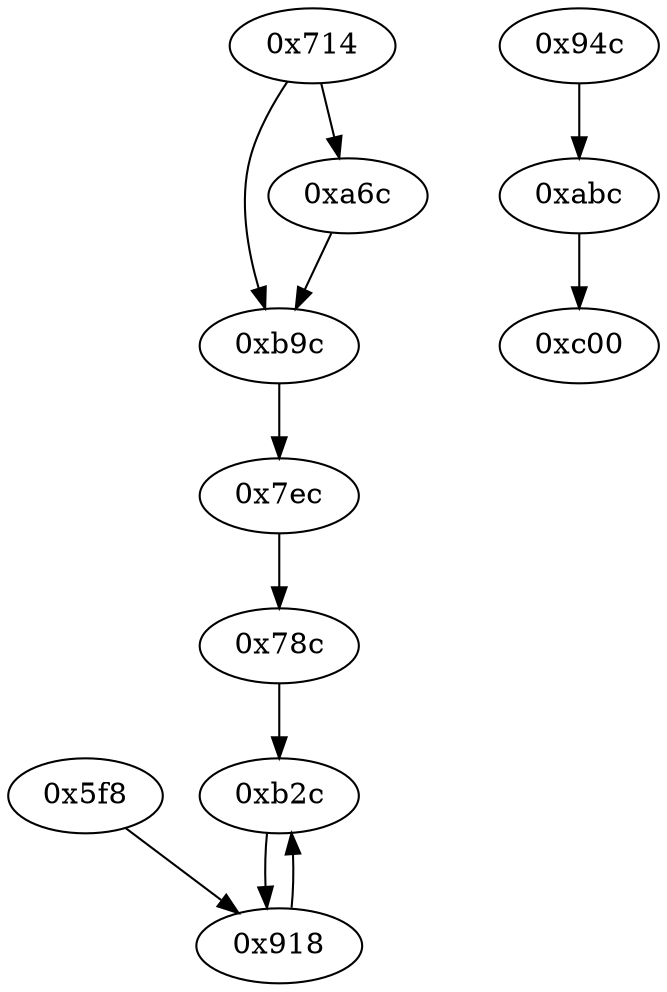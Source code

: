strict digraph "" {
	graph ["edge"="{}",
		file="/Users/mark/Documents/deobfus-2019-ccs/ALL-CFG/small-programs/1b-4-2-1-0-dc-1-1-0/1528_recovered.dot",
		"graph"="{u'file': u'/Users/mark/Documents/deobfus-2019-ccs/ALL-CFG/small-programs/1b-4-2-1-0-dc-1-1-0/1528_recovered.dot'}",
		"node"="{u'opcode': u''}"
	];
	"0xb9c"	 [opcode="[u'ldr', u'ldr', u'str', u'ldr', u'ldr', u'ldr', u'sub', u'mov', u'mul', u'mov', u'mvn', u'orr', u'cmp', u'mov', u'cmn', u'mov', \
u'teq', u'ldr', u'mov', u'cmn', u'mov', u'mov', u'cmp', u'mov', u'b']"];
	"0x7ec"	 [opcode="[u'ldr', u'ldr', u'ldr', u'ldr', u'sub', u'add', u'add', u'str', u'ldr', u'rsb', u'rsb', u'str', u'ldr', u'ldr', u'ldr', u'sub', \
u'sub', u'add', u'mul', u'eor', u'and', u'ldr', u'ldr', u'ldr', u'mov', u'mov', u'cmp', u'mov', u'cmp', u'mov', u'mov', u'cmp', \
u'mov', u'mov', u'b']"];
	"0xb9c" -> "0x7ec";
	"0x714"	 [opcode="[u'ldr', u'ldr', u'cmp', u'ldr', u'mov', u'ldr', u'str', u'b']"];
	"0x714" -> "0xb9c";
	"0xa6c"	 [opcode="[u'ldr', u'ldr', u'add', u'add', u'sub', u'str', u'ldr', u'b']"];
	"0x714" -> "0xa6c";
	"0x918"	 [opcode="[u'ldrb', u'ldrb', u'ldr', u'eor', u'tst', u'mov', u'mov', u'cmp', u'mov', u'mov', u'cmp', u'mov', u'b']"];
	"0xb2c"	 [opcode="[u'ldr', u'str', u'ldr', u'str', u'ldr', u'ldr', u'ldr', u'sub', u'sub', u'add', u'mul', u'mvn', u'ldr', u'orr', u'mov', u'cmn', \
u'mov', u'ldr', u'cmp', u'mov', u'mov', u'mov', u'cmn', u'mov', u'mov', u'teq', u'mov', u'b']"];
	"0x918" -> "0xb2c";
	"0xa6c" -> "0xb9c";
	"0xb2c" -> "0x918";
	"0x94c"	 [opcode="[u'ldr', u'mov', u'ldr', u'ldr', u'add', u'sub', u'sub', u'mul', u'mov', u'eor', u'and', u'ldr', u'mov', u'ldr', u'cmp', u'mov', \
u'teq', u'ldr', u'mov', u'cmp', u'mov', u'mov', u'cmp', u'mov', u'b']"];
	"0xabc"	 [opcode="[u'ldr', u'ldr', u'bl', u'ldr', u'mov', u'ldr', u'ldr', u'add', u'sub', u'sub', u'mul', u'eor', u'and', u'ldr', u'mov', u'mov', \
u'ldr', u'ldr', u'cmp', u'mov', u'teq', u'ldr', u'mov', u'cmp', u'mov', u'cmp', u'mov', u'b']"];
	"0x94c" -> "0xabc";
	"0x5f8"	 [opcode="[u'push', u'add', u'sub', u'str', u'ldr', u'mvn', u'ldr', u'ldr', u'sub', u'sub', u'add', u'mul', u'mov', u'mvn', u'ldr', u'orr', \
u'cmn', u'mov', u'mov', u'ldr', u'strb', u'cmp', u'mov', u'strb', u'ldr', u'ldr', u'str', u'ldr', u'str', u'ldr', u'str', u'ldr', \
u'ldr', u'ldr', u'ldr', u'ldr', u'str', u'ldr', u'ldr', u'str', u'ldr', u'add', u'str', u'ldr', u'add', u'str', u'str', u'str', \
u'str', u'b']"];
	"0x5f8" -> "0x918";
	"0x78c"	 [opcode="[u'ldr', u'str', u'ldr', u'b']"];
	"0x78c" -> "0xb2c";
	"0xc00"	 [opcode="[u'mov', u'sub', u'pop']"];
	"0xabc" -> "0xc00";
	"0x7ec" -> "0x78c";
}

